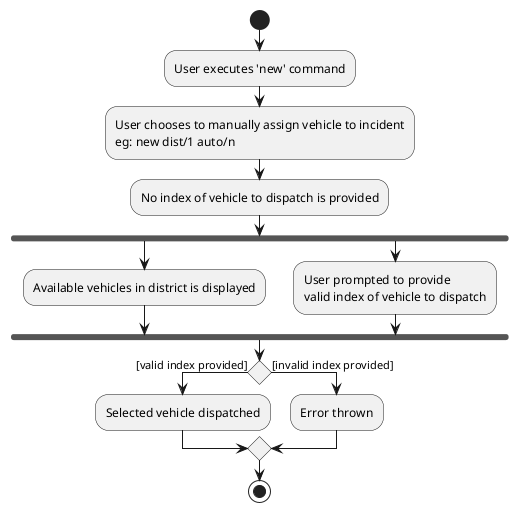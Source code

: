 @startuml
start
:User executes 'new' command;
:User chooses to manually assign vehicle to incident
eg: new dist/1 auto/n;
:No index of vehicle to dispatch is provided;
fork
    :Available vehicles in district is displayed;
fork again
    :User prompted to provide
    valid index of vehicle to dispatch;
end fork

'Since the beta syntax does not support placing the condition outside the
'diamond we place it as the true branch instead.

if () then ([valid index provided])
    :Selected vehicle dispatched;
else ([invalid index provided])
    :Error thrown;
endif

stop
@enduml
